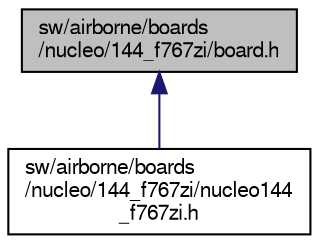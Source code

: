 digraph "sw/airborne/boards/nucleo/144_f767zi/board.h"
{
  edge [fontname="FreeSans",fontsize="10",labelfontname="FreeSans",labelfontsize="10"];
  node [fontname="FreeSans",fontsize="10",shape=record];
  Node1 [label="sw/airborne/boards\l/nucleo/144_f767zi/board.h",height=0.2,width=0.4,color="black", fillcolor="grey75", style="filled", fontcolor="black"];
  Node1 -> Node2 [dir="back",color="midnightblue",fontsize="10",style="solid",fontname="FreeSans"];
  Node2 [label="sw/airborne/boards\l/nucleo/144_f767zi/nucleo144\l_f767zi.h",height=0.2,width=0.4,color="black", fillcolor="white", style="filled",URL="$nucleo144__f767zi_8h.html"];
}
